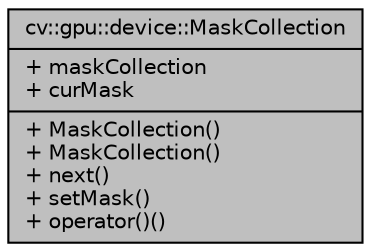 digraph "cv::gpu::device::MaskCollection"
{
 // LATEX_PDF_SIZE
  edge [fontname="Helvetica",fontsize="10",labelfontname="Helvetica",labelfontsize="10"];
  node [fontname="Helvetica",fontsize="10",shape=record];
  Node1 [label="{cv::gpu::device::MaskCollection\n|+ maskCollection\l+ curMask\l|+ MaskCollection()\l+ MaskCollection()\l+ next()\l+ setMask()\l+ operator()()\l}",height=0.2,width=0.4,color="black", fillcolor="grey75", style="filled", fontcolor="black",tooltip=" "];
}
